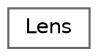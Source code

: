digraph "Graphical Class Hierarchy"
{
 // LATEX_PDF_SIZE
  bgcolor="transparent";
  edge [fontname=Helvetica,fontsize=10,labelfontname=Helvetica,labelfontsize=10];
  node [fontname=Helvetica,fontsize=10,shape=box,height=0.2,width=0.4];
  rankdir="LR";
  Node0 [id="Node000000",label="Lens",height=0.2,width=0.4,color="grey40", fillcolor="white", style="filled",URL="$class_lens.html",tooltip="A class to represents a lens with multiple planes."];
}
